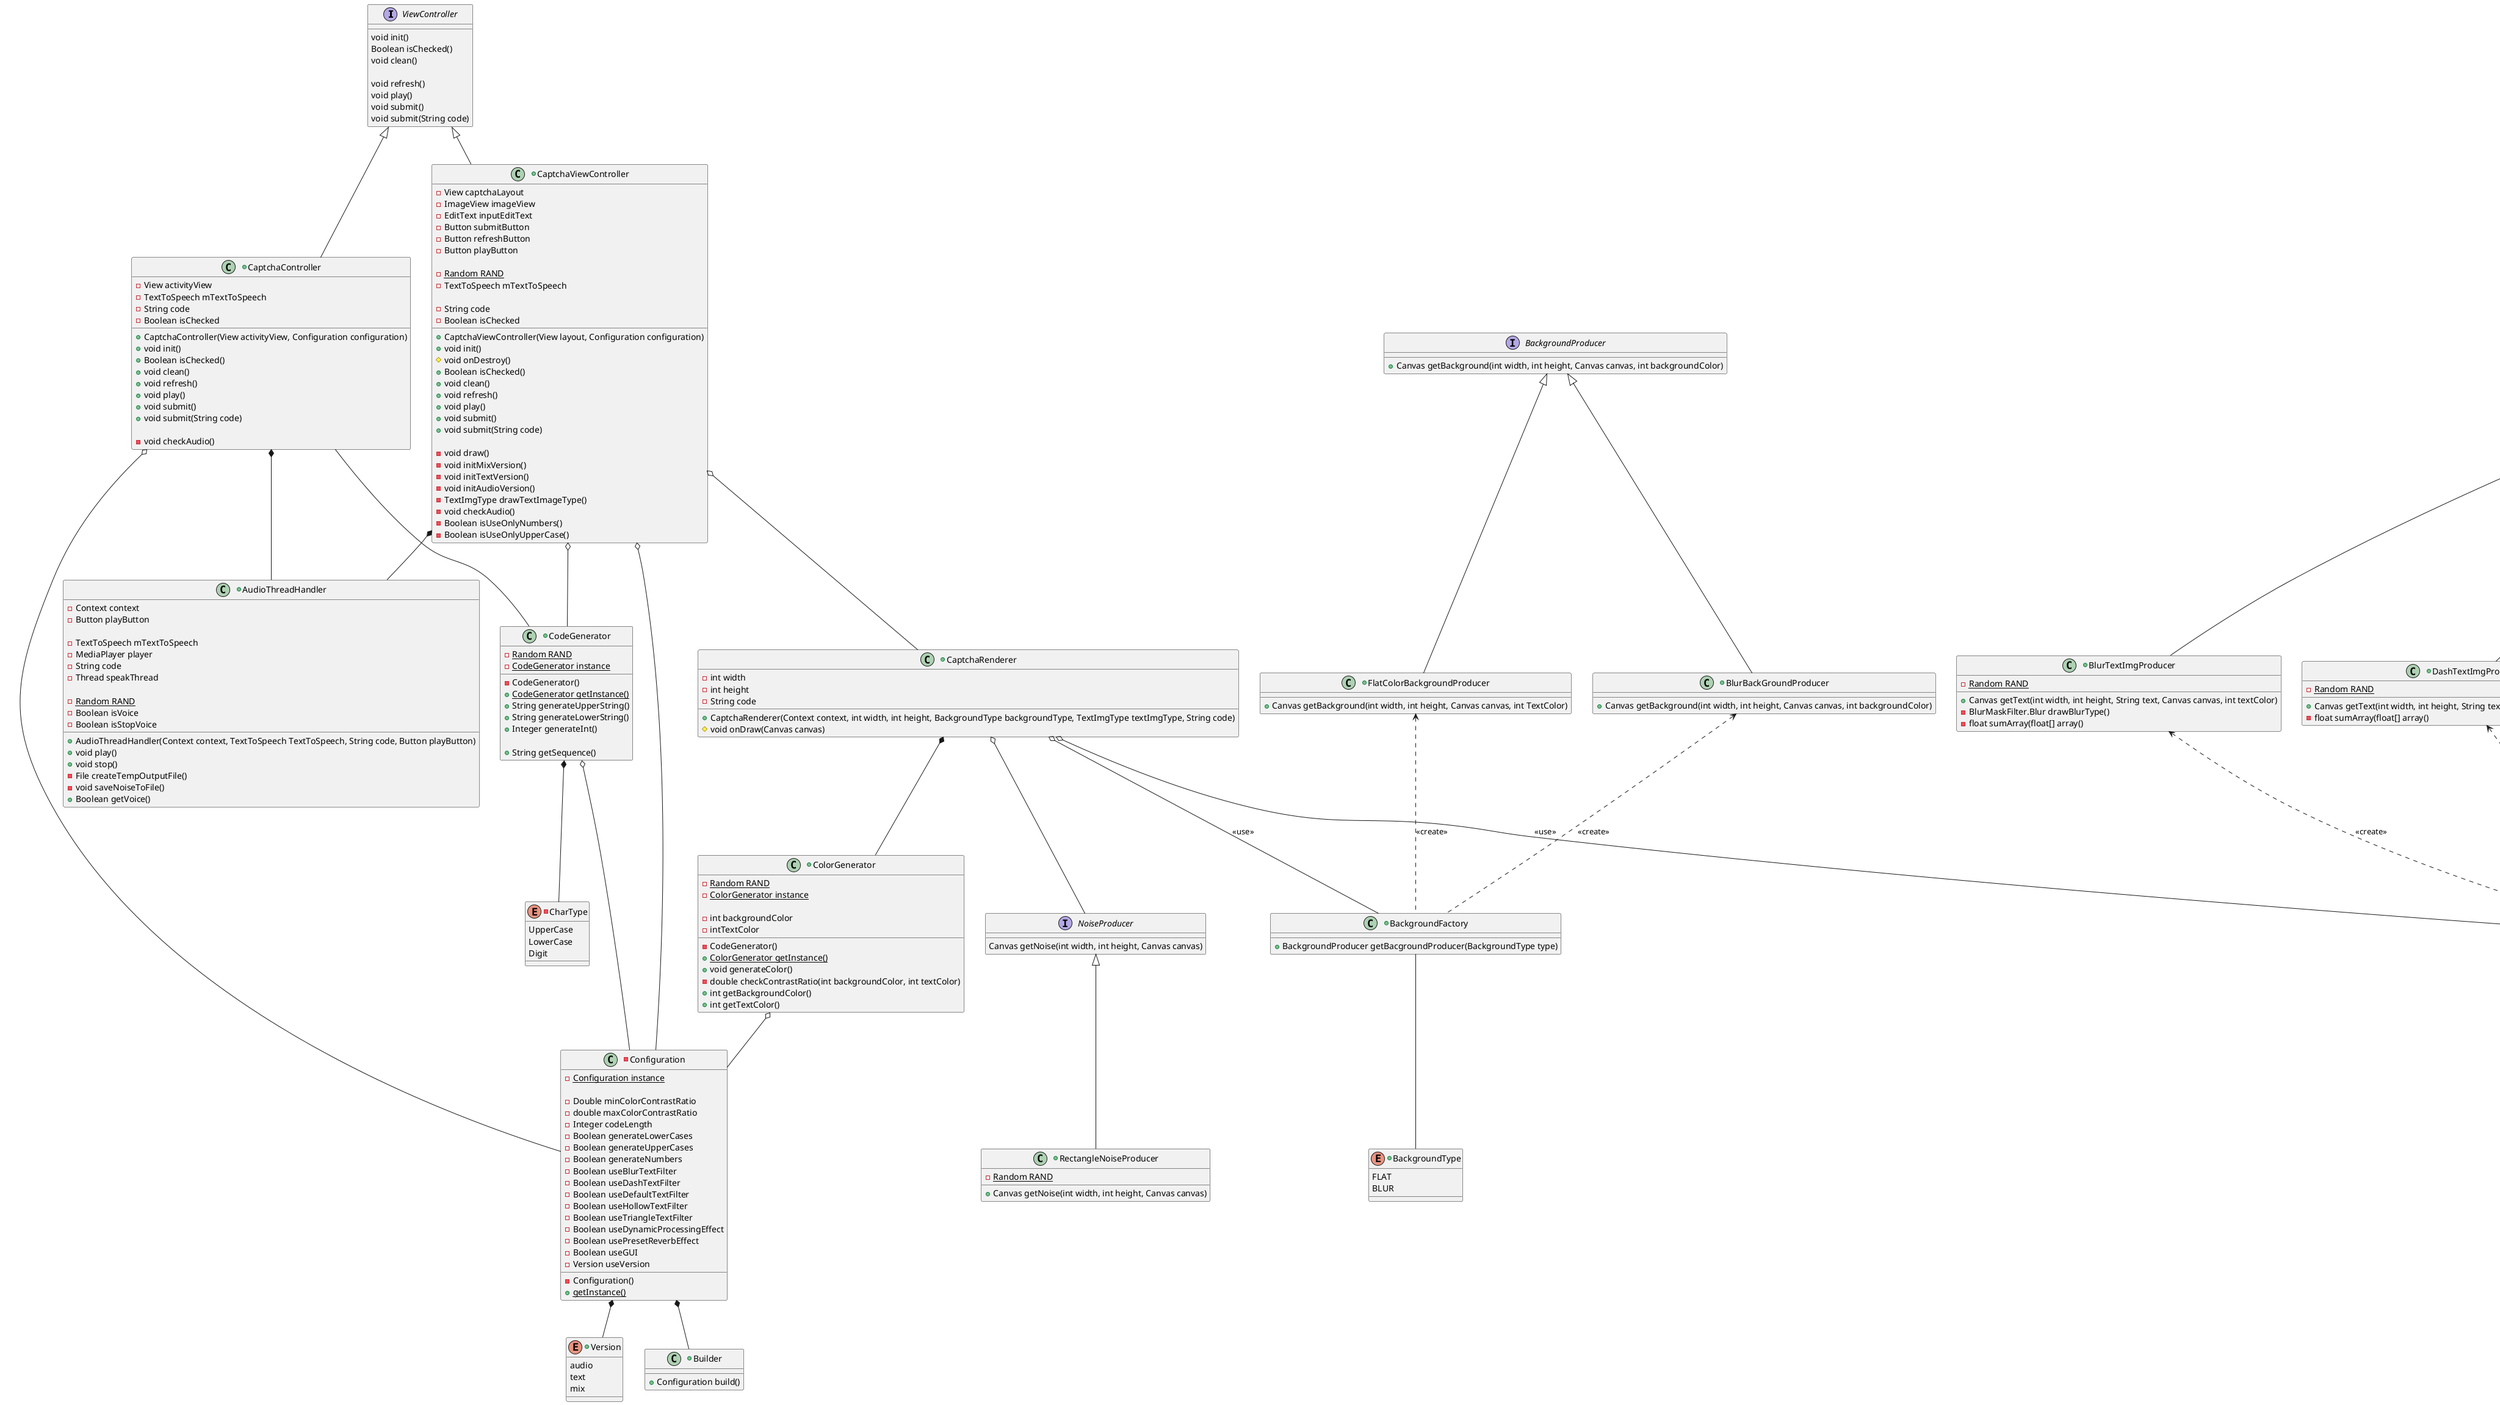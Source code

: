 @startuml



ViewController <|-- CaptchaController
ViewController <|-- CaptchaViewController

CaptchaViewController *-- AudioThreadHandler
CaptchaController *-- AudioThreadHandler

CaptchaController-- CodeGenerator
CaptchaViewController o-- CodeGenerator

CaptchaController o-- Configuration
CaptchaViewController o-- Configuration
CodeGenerator o-- Configuration
ColorGenerator o-- Configuration

CaptchaViewController o-- CaptchaRenderer

CaptchaRenderer *-- ColorGenerator
CaptchaRenderer o-- BackgroundFactory : <<use>>
CaptchaRenderer o-- TextImgFactory : <<use>>
CaptchaRenderer o-- NoiseProducer

CodeGenerator *-- CharType


interface ViewController{
void init()
Boolean isChecked()
void clean()

void refresh()
void play()
void submit()
void submit(String code)
}

+class AudioThreadHandler{

-Context context
-Button playButton

-TextToSpeech mTextToSpeech
-MediaPlayer player
-String code
-Thread speakThread

-{static} Random RAND
-Boolean isVoice
-Boolean isStopVoice

+AudioThreadHandler(Context context, TextToSpeech TextToSpeech, String code, Button playButton)
+void play()
+void stop()
-File createTempOutputFile()
-void saveNoiseToFile()
+Boolean getVoice()
}

+class CaptchaController{

-View activityView
-TextToSpeech mTextToSpeech
-String code
-Boolean isChecked

+CaptchaController(View activityView, Configuration configuration)
+void init()
+Boolean isChecked()
+void clean()
+void refresh()
+void play()
+void submit()
+void submit(String code)

-void checkAudio()
}

+class CaptchaViewController{

-View captchaLayout
-ImageView imageView
-EditText inputEditText
-Button submitButton
-Button refreshButton
-Button playButton

-{static}Random RAND
-TextToSpeech mTextToSpeech

-String code
-Boolean isChecked

+ CaptchaViewController(View layout, Configuration configuration)
+void init()
#void onDestroy()
+Boolean isChecked()
+void clean()
+void refresh()
+void play()
+void submit()
+void submit(String code)

-void draw()
-void initMixVersion()
-void initTextVersion()
-void initAudioVersion()
-TextImgType drawTextImageType()
-void checkAudio()
-Boolean isUseOnlyNumbers()
-Boolean isUseOnlyUpperCase()

}

+class CodeGenerator{

-{static}Random RAND
-{static}CodeGenerator instance

-CodeGenerator()
+{static} CodeGenerator getInstance()
+String generateUpperString()
+String generateLowerString()
+Integer generateInt()

+String getSequence()


}

-enum CharType{
    UpperCase
    LowerCase
    Digit
}

+class CaptchaRenderer{

-int width
-int height
-String code

+CaptchaRenderer(Context context, int width, int height, BackgroundType backgroundType, TextImgType textImgType, String code)
#void onDraw(Canvas canvas)
}

interface BackgroundProducer{
+Canvas getBackground(int width, int height, Canvas canvas, int backgroundColor)
}

+class BackgroundFactory{
+BackgroundProducer getBacgroundProducer(BackgroundType type)
}

+enum BackgroundType{
FLAT
BLUR
}

BackgroundFactory -- BackgroundType
BlurBackGroundProducer <.. BackgroundFactory : <<create>>
FlatColorBackgroundProducer <.. BackgroundFactory : <<create>>
BackgroundProducer <|-- BlurBackGroundProducer
BackgroundProducer <|-- FlatColorBackgroundProducer

+class BlurBackGroundProducer{
+Canvas getBackground(int width, int height, Canvas canvas, int backgroundColor)
}

+class FlatColorBackgroundProducer{
+Canvas getBackground(int width, int height, Canvas canvas, int TextColor)
}

TextImgFactory -- TextImgType
BlurTextImgProducer <.. TextImgFactory : <<create>>
DashTextImgProducer <.. TextImgFactory : <<create>>
DefaultTextImgProducer <.. TextImgFactory : <<create>>
HollowTextImgProducer <.. TextImgFactory : <<create>>
TriangleTextImgProducer <.. TextImgFactory : <<create>>
TextImgProducer <|-- BlurTextImgProducer
TextImgProducer <|-- DashTextImgProducer
TextImgProducer <|-- DefaultTextImgProducer
TextImgProducer <|-- HollowTextImgProducer
TextImgProducer <|-- TriangleTextImgProducer

+class TextImgFactory{
}

+enum TextImgType{
DEFAULT
HOLLOW
DASH
ROOUND_DASH
TRIANGLE
BLUR
}

+class BlurTextImgProducer{
-{static}Random RAND

+Canvas getText(int width, int height, String text, Canvas canvas, int textColor)
-BlurMaskFilter.Blur drawBlurType()
-float sumArray(float[] array()
}

+class DashTextImgProducer{
-{static}Random RAND

+Canvas getText(int width, int height, String text, Canvas canvas, int textColor)
-float sumArray(float[] array()
}

+class DefaultTextImgProducer{
-{static}Random RAND

+Canvas getText(int width, int height, String text, Canvas canvas, int textColor)
-float sumArray(float[] array()
}

+class HollowTextImgProducer{
-{static}Random RAND

+Canvas getText(int width, int height, String text, Canvas canvas, int textColor)
-float sumArray(float[] array()
}

+class TriangleTextImgProducer{
-{static}Random RAND

+Canvas getText(int width, int height, String text, Canvas canvas, int textColor)
-Path getTriangle(float size)
-float sumArray(float[] array()
}

interface TextImgProducer{
Canvas getText(int width, int height, String text, Canvas canvas, int textColor)
}

NoiseProducer <|-- RectangleNoiseProducer

interface NoiseProducer{
Canvas getNoise(int width, int height, Canvas canvas)
}

+class RectangleNoiseProducer{
-{static}Random RAND
+Canvas getNoise(int width, int height, Canvas canvas)
}

+class ColorGenerator{

-{static}Random RAND
-{static}ColorGenerator instance

-int backgroundColor
-intTextColor

-CodeGenerator()
+{static}ColorGenerator getInstance()
+void generateColor()
-double checkContrastRatio(int backgroundColor, int textColor)
+int getBackgroundColor()
+int getTextColor()

}

Configuration *-- Version
Configuration *-- Builder

-class Configuration{
    -{static} Configuration instance

    -Double minColorContrastRatio
    -double maxColorContrastRatio
    -Integer codeLength
    -Boolean generateLowerCases
    -Boolean generateUpperCases
    -Boolean generateNumbers
    -Boolean useBlurTextFilter
    -Boolean useDashTextFilter
    -Boolean useDefaultTextFilter
    -Boolean useHollowTextFilter
    -Boolean useTriangleTextFilter
    -Boolean useDynamicProcessingEffect
    -Boolean usePresetReverbEffect
    -Boolean useGUI
    -Version useVersion

    -Configuration()
    +{static} getInstance()

}

+class Builder{
+ Configuration build()
}

+enum Version{
audio
text
mix
}

@enduml